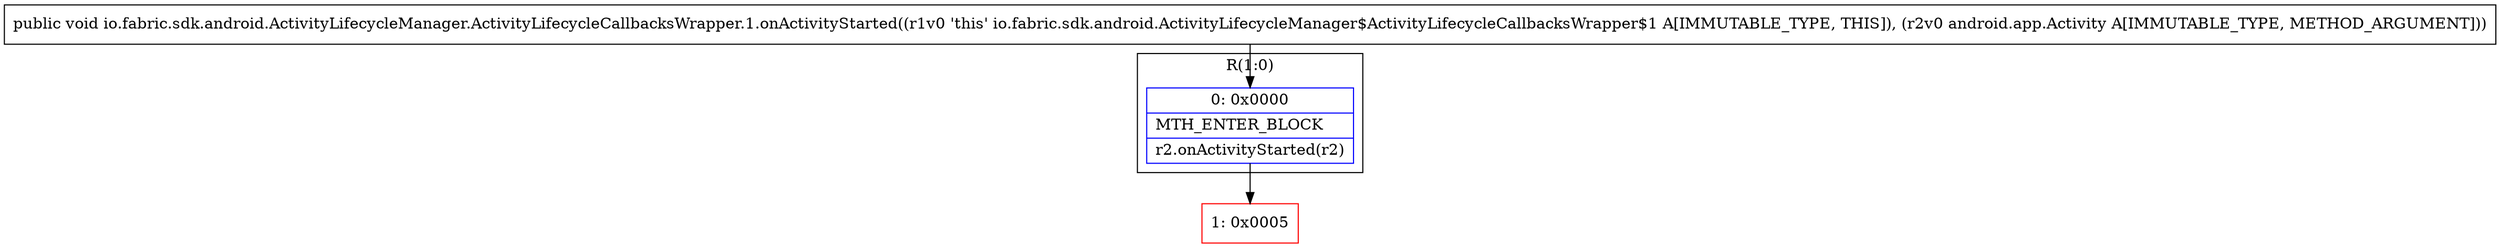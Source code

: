 digraph "CFG forio.fabric.sdk.android.ActivityLifecycleManager.ActivityLifecycleCallbacksWrapper.1.onActivityStarted(Landroid\/app\/Activity;)V" {
subgraph cluster_Region_1804440765 {
label = "R(1:0)";
node [shape=record,color=blue];
Node_0 [shape=record,label="{0\:\ 0x0000|MTH_ENTER_BLOCK\l|r2.onActivityStarted(r2)\l}"];
}
Node_1 [shape=record,color=red,label="{1\:\ 0x0005}"];
MethodNode[shape=record,label="{public void io.fabric.sdk.android.ActivityLifecycleManager.ActivityLifecycleCallbacksWrapper.1.onActivityStarted((r1v0 'this' io.fabric.sdk.android.ActivityLifecycleManager$ActivityLifecycleCallbacksWrapper$1 A[IMMUTABLE_TYPE, THIS]), (r2v0 android.app.Activity A[IMMUTABLE_TYPE, METHOD_ARGUMENT])) }"];
MethodNode -> Node_0;
Node_0 -> Node_1;
}

